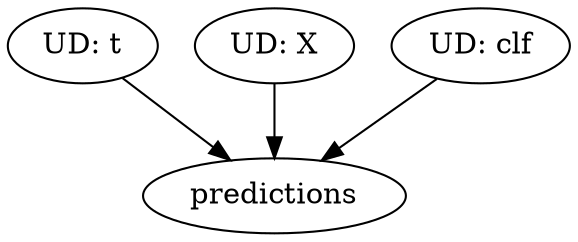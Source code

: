 // Dependency Graph
digraph {
	t [label=t]
	predictions [label=predictions]
	X [label=X]
	clf [label=clf]
	t [label="UD: t"]
	X [label="UD: X"]
	clf [label="UD: clf"]
	clf -> predictions
	X -> predictions
	t -> predictions
}
